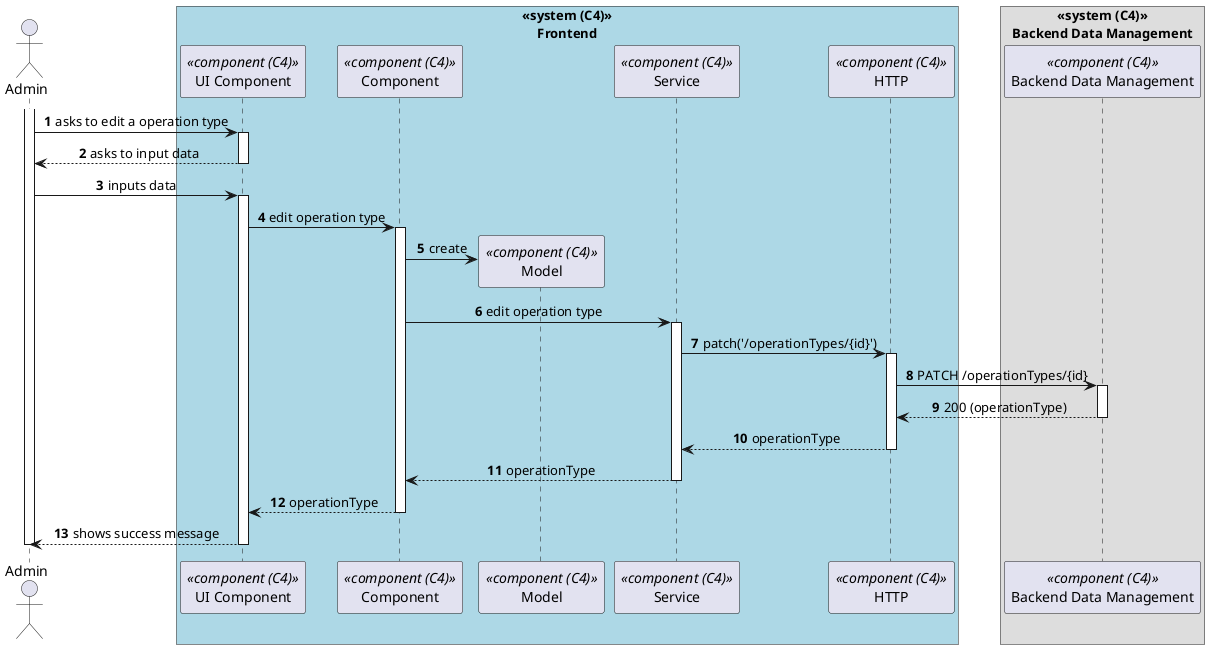 @startuml process-view
autonumber
skinparam DefaultTextAlignment center
actor Admin as "Admin"
box "<<system (C4)>>\nFrontend"#LightBlue
    participant ComponentUI as "UI Component" <<component (C4)>>
    participant Component as "Component" <<component (C4)>>
    participant Model as "Model" <<component (C4)>>
    participant SRV as "Service" <<component (C4)>>
    participant HTTP as "HTTP" <<component (C4)>>
end box

box "<<system (C4)>>\nBackend Data Management"
  participant BackendDataManagement as "Backend Data Management" <<component (C4)>>
end box

activate Admin
    Admin -> ComponentUI : asks to edit a operation type
    activate ComponentUI
        ComponentUI --> Admin : asks to input data
    deactivate ComponentUI
    Admin -> ComponentUI : inputs data
    activate ComponentUI
        ComponentUI -> Component : edit operation type
        activate Component
            Component -> Model** : create            
            Component -> SRV : edit operation type
            activate SRV
                SRV -> HTTP : patch('/operationTypes/{id}')
                activate HTTP
                    HTTP -> BackendDataManagement : PATCH /operationTypes/{id}
                    activate BackendDataManagement
                        BackendDataManagement --> HTTP : 200 (operationType)
                    deactivate BackendDataManagement
                    HTTP --> SRV : operationType
                deactivate HTTP
                SRV --> Component : operationType
            deactivate SRV
            Component --> ComponentUI : operationType
        deactivate Component
    Admin <-- ComponentUI : shows success message
    deactivate ComponentUI
deactivate Admin

@enduml
